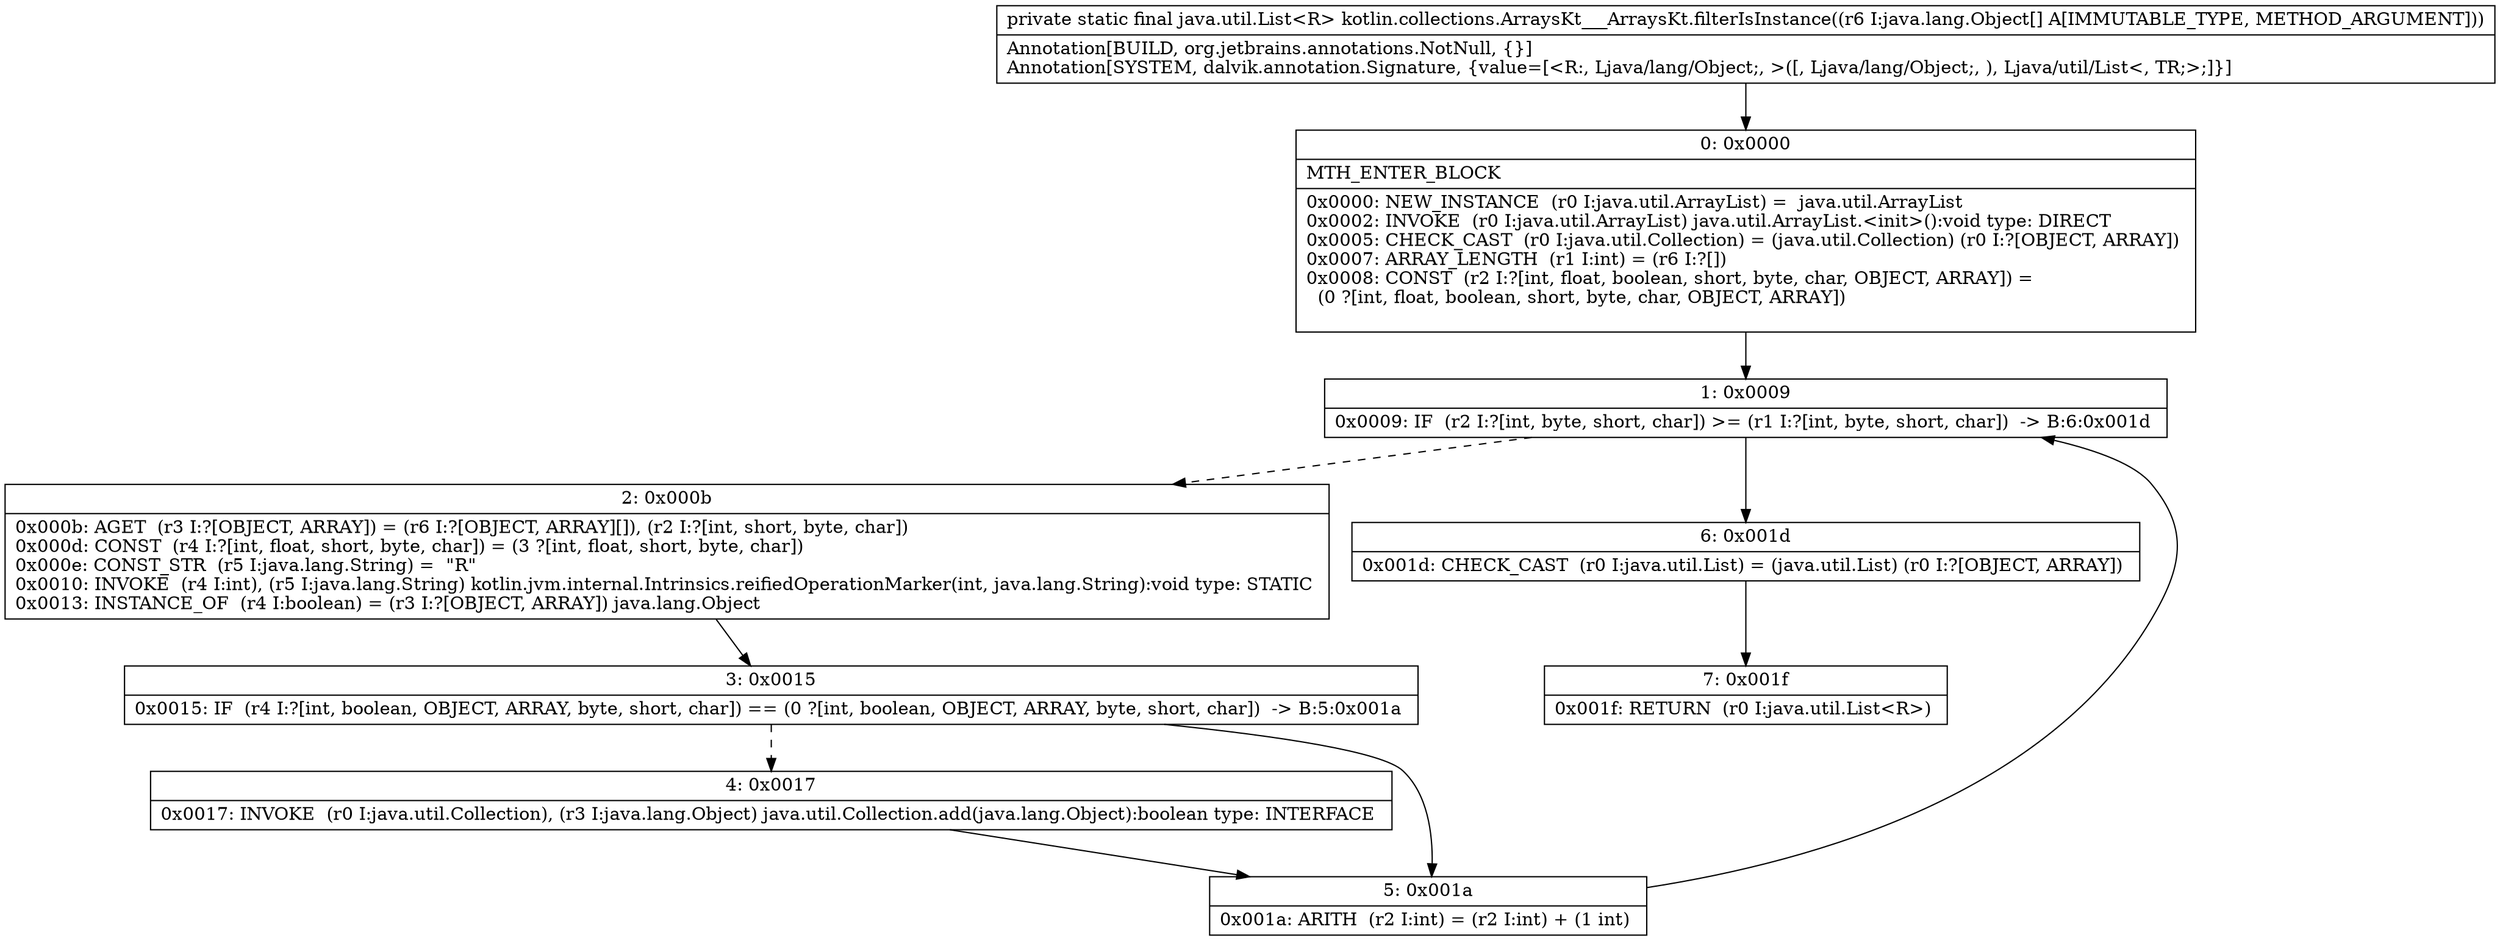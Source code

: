 digraph "CFG forkotlin.collections.ArraysKt___ArraysKt.filterIsInstance([Ljava\/lang\/Object;)Ljava\/util\/List;" {
Node_0 [shape=record,label="{0\:\ 0x0000|MTH_ENTER_BLOCK\l|0x0000: NEW_INSTANCE  (r0 I:java.util.ArrayList) =  java.util.ArrayList \l0x0002: INVOKE  (r0 I:java.util.ArrayList) java.util.ArrayList.\<init\>():void type: DIRECT \l0x0005: CHECK_CAST  (r0 I:java.util.Collection) = (java.util.Collection) (r0 I:?[OBJECT, ARRAY]) \l0x0007: ARRAY_LENGTH  (r1 I:int) = (r6 I:?[]) \l0x0008: CONST  (r2 I:?[int, float, boolean, short, byte, char, OBJECT, ARRAY]) = \l  (0 ?[int, float, boolean, short, byte, char, OBJECT, ARRAY])\l \l}"];
Node_1 [shape=record,label="{1\:\ 0x0009|0x0009: IF  (r2 I:?[int, byte, short, char]) \>= (r1 I:?[int, byte, short, char])  \-\> B:6:0x001d \l}"];
Node_2 [shape=record,label="{2\:\ 0x000b|0x000b: AGET  (r3 I:?[OBJECT, ARRAY]) = (r6 I:?[OBJECT, ARRAY][]), (r2 I:?[int, short, byte, char]) \l0x000d: CONST  (r4 I:?[int, float, short, byte, char]) = (3 ?[int, float, short, byte, char]) \l0x000e: CONST_STR  (r5 I:java.lang.String) =  \"R\" \l0x0010: INVOKE  (r4 I:int), (r5 I:java.lang.String) kotlin.jvm.internal.Intrinsics.reifiedOperationMarker(int, java.lang.String):void type: STATIC \l0x0013: INSTANCE_OF  (r4 I:boolean) = (r3 I:?[OBJECT, ARRAY]) java.lang.Object \l}"];
Node_3 [shape=record,label="{3\:\ 0x0015|0x0015: IF  (r4 I:?[int, boolean, OBJECT, ARRAY, byte, short, char]) == (0 ?[int, boolean, OBJECT, ARRAY, byte, short, char])  \-\> B:5:0x001a \l}"];
Node_4 [shape=record,label="{4\:\ 0x0017|0x0017: INVOKE  (r0 I:java.util.Collection), (r3 I:java.lang.Object) java.util.Collection.add(java.lang.Object):boolean type: INTERFACE \l}"];
Node_5 [shape=record,label="{5\:\ 0x001a|0x001a: ARITH  (r2 I:int) = (r2 I:int) + (1 int) \l}"];
Node_6 [shape=record,label="{6\:\ 0x001d|0x001d: CHECK_CAST  (r0 I:java.util.List) = (java.util.List) (r0 I:?[OBJECT, ARRAY]) \l}"];
Node_7 [shape=record,label="{7\:\ 0x001f|0x001f: RETURN  (r0 I:java.util.List\<R\>) \l}"];
MethodNode[shape=record,label="{private static final java.util.List\<R\> kotlin.collections.ArraysKt___ArraysKt.filterIsInstance((r6 I:java.lang.Object[] A[IMMUTABLE_TYPE, METHOD_ARGUMENT]))  | Annotation[BUILD, org.jetbrains.annotations.NotNull, \{\}]\lAnnotation[SYSTEM, dalvik.annotation.Signature, \{value=[\<R:, Ljava\/lang\/Object;, \>([, Ljava\/lang\/Object;, ), Ljava\/util\/List\<, TR;\>;]\}]\l}"];
MethodNode -> Node_0;
Node_0 -> Node_1;
Node_1 -> Node_2[style=dashed];
Node_1 -> Node_6;
Node_2 -> Node_3;
Node_3 -> Node_4[style=dashed];
Node_3 -> Node_5;
Node_4 -> Node_5;
Node_5 -> Node_1;
Node_6 -> Node_7;
}

